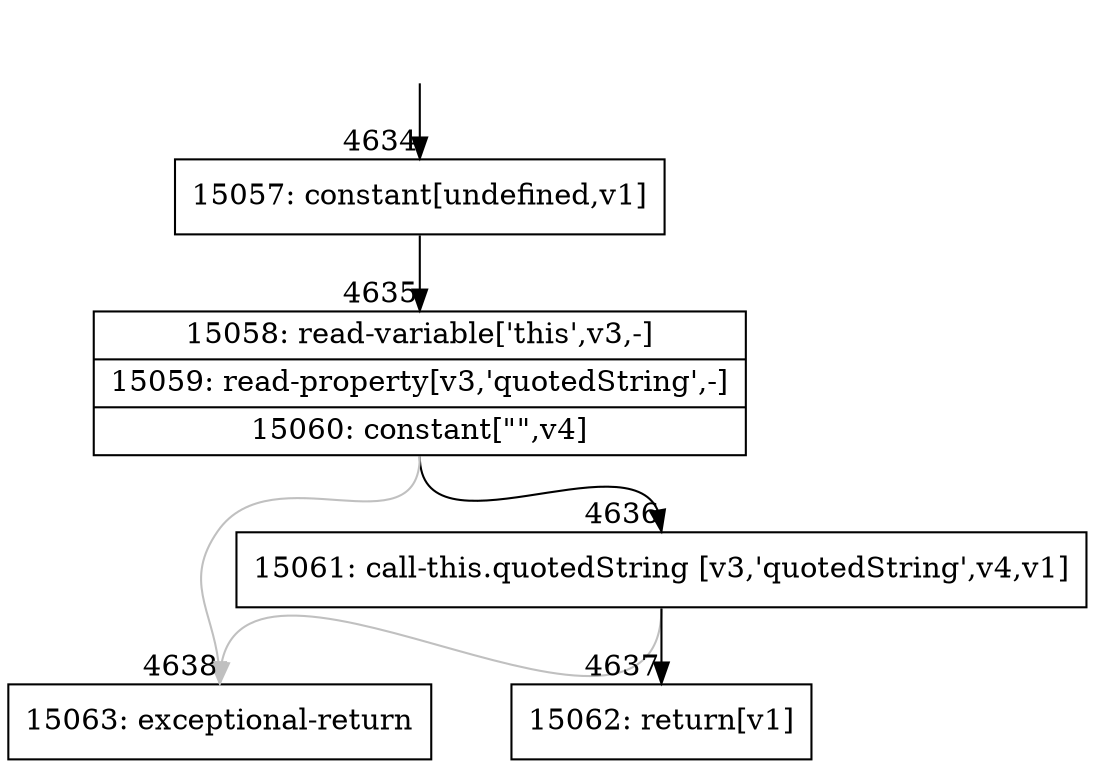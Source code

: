 digraph {
rankdir="TD"
BB_entry210[shape=none,label=""];
BB_entry210 -> BB4634 [tailport=s, headport=n, headlabel="    4634"]
BB4634 [shape=record label="{15057: constant[undefined,v1]}" ] 
BB4634 -> BB4635 [tailport=s, headport=n, headlabel="      4635"]
BB4635 [shape=record label="{15058: read-variable['this',v3,-]|15059: read-property[v3,'quotedString',-]|15060: constant[\"\",v4]}" ] 
BB4635 -> BB4636 [tailport=s, headport=n, headlabel="      4636"]
BB4635 -> BB4638 [tailport=s, headport=n, color=gray, headlabel="      4638"]
BB4636 [shape=record label="{15061: call-this.quotedString [v3,'quotedString',v4,v1]}" ] 
BB4636 -> BB4637 [tailport=s, headport=n, headlabel="      4637"]
BB4636 -> BB4638 [tailport=s, headport=n, color=gray]
BB4637 [shape=record label="{15062: return[v1]}" ] 
BB4638 [shape=record label="{15063: exceptional-return}" ] 
//#$~ 2667
}
